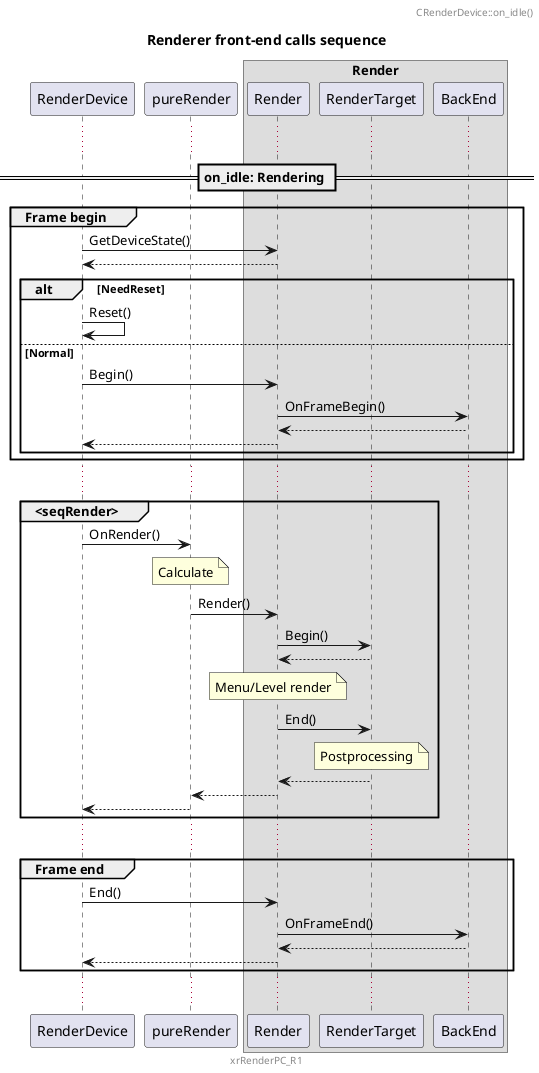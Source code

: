 @startuml

header CRenderDevice::on_idle()
footer xrRenderPC_R1
title Renderer front-end calls sequence

participant RenderDevice
participant pureRender
box "Render"
    participant Render
    participant RenderTarget
    participant BackEnd
end box

...

== on_idle: Rendering ==

group Frame begin
    RenderDevice -> Render: GetDeviceState()
    RenderDevice <-- Render
    alt NeedReset
        RenderDevice -> RenderDevice: Reset()
    else Normal
        RenderDevice -> Render: Begin()
        Render -> BackEnd: OnFrameBegin()
        Render <-- BackEnd
        RenderDevice <-- Render
    end
end
    ...
group <seqRender>
    RenderDevice -> pureRender: OnRender()
    note over pureRender: Calculate
    pureRender -> Render: Render()
    Render -> RenderTarget: Begin()
    Render <-- RenderTarget
    note over Render: Menu/Level render
    Render -> RenderTarget: End()
    note over RenderTarget: Postprocessing
    Render <-- RenderTarget
    pureRender <-- Render
    RenderDevice <-- pureRender
end
    ...
group Frame end
    RenderDevice -> Render: End()
    Render -> BackEnd: OnFrameEnd()
    Render <-- BackEnd
    RenderDevice <-- Render
end
    ...

@enduml